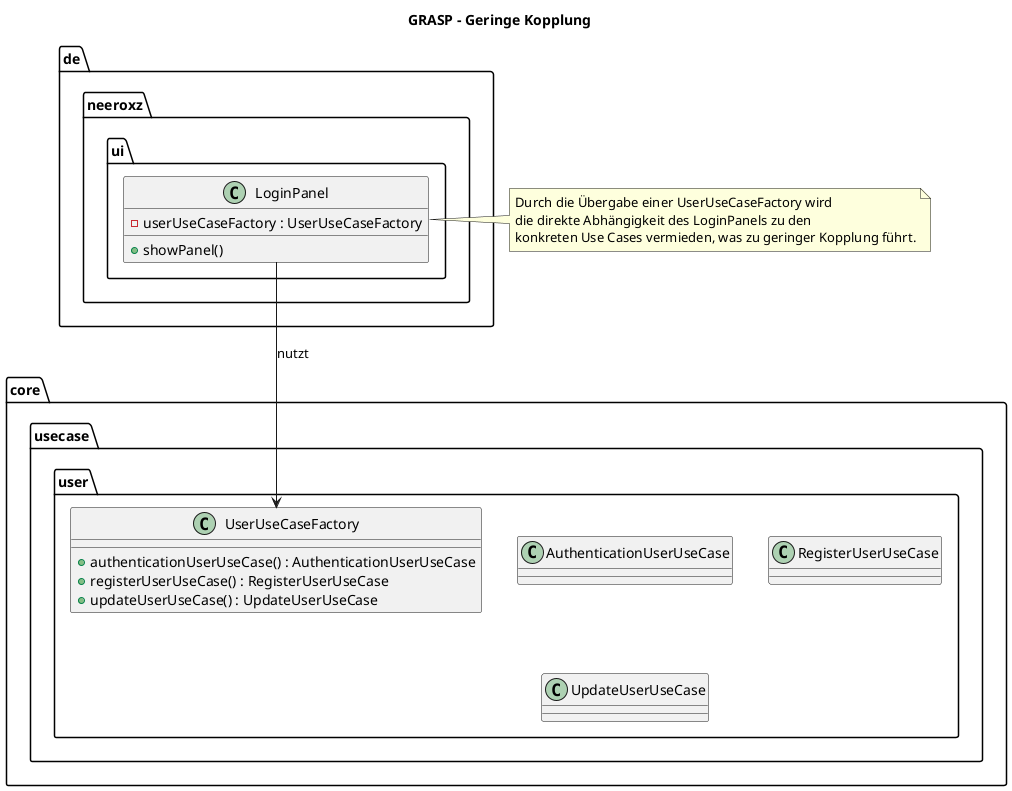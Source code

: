 @startuml GRASP_GeringeKopplung
title GRASP – Geringe Kopplung

package "de.neeroxz.ui" {
  class LoginPanel {
    - userUseCaseFactory : UserUseCaseFactory
    + showPanel()
  }
}

package "core.usecase.user" {
  class UserUseCaseFactory {
    + authenticationUserUseCase() : AuthenticationUserUseCase
    + registerUserUseCase() : RegisterUserUseCase
    + updateUserUseCase() : UpdateUserUseCase
    ' Weitere Use Cases...
  }

  class AuthenticationUserUseCase
  class RegisterUserUseCase
  class UpdateUserUseCase
}

LoginPanel --> UserUseCaseFactory : nutzt

note right of LoginPanel
  Durch die Übergabe einer UserUseCaseFactory wird
  die direkte Abhängigkeit des LoginPanels zu den
  konkreten Use Cases vermieden, was zu geringer Kopplung führt.
end note

@enduml
